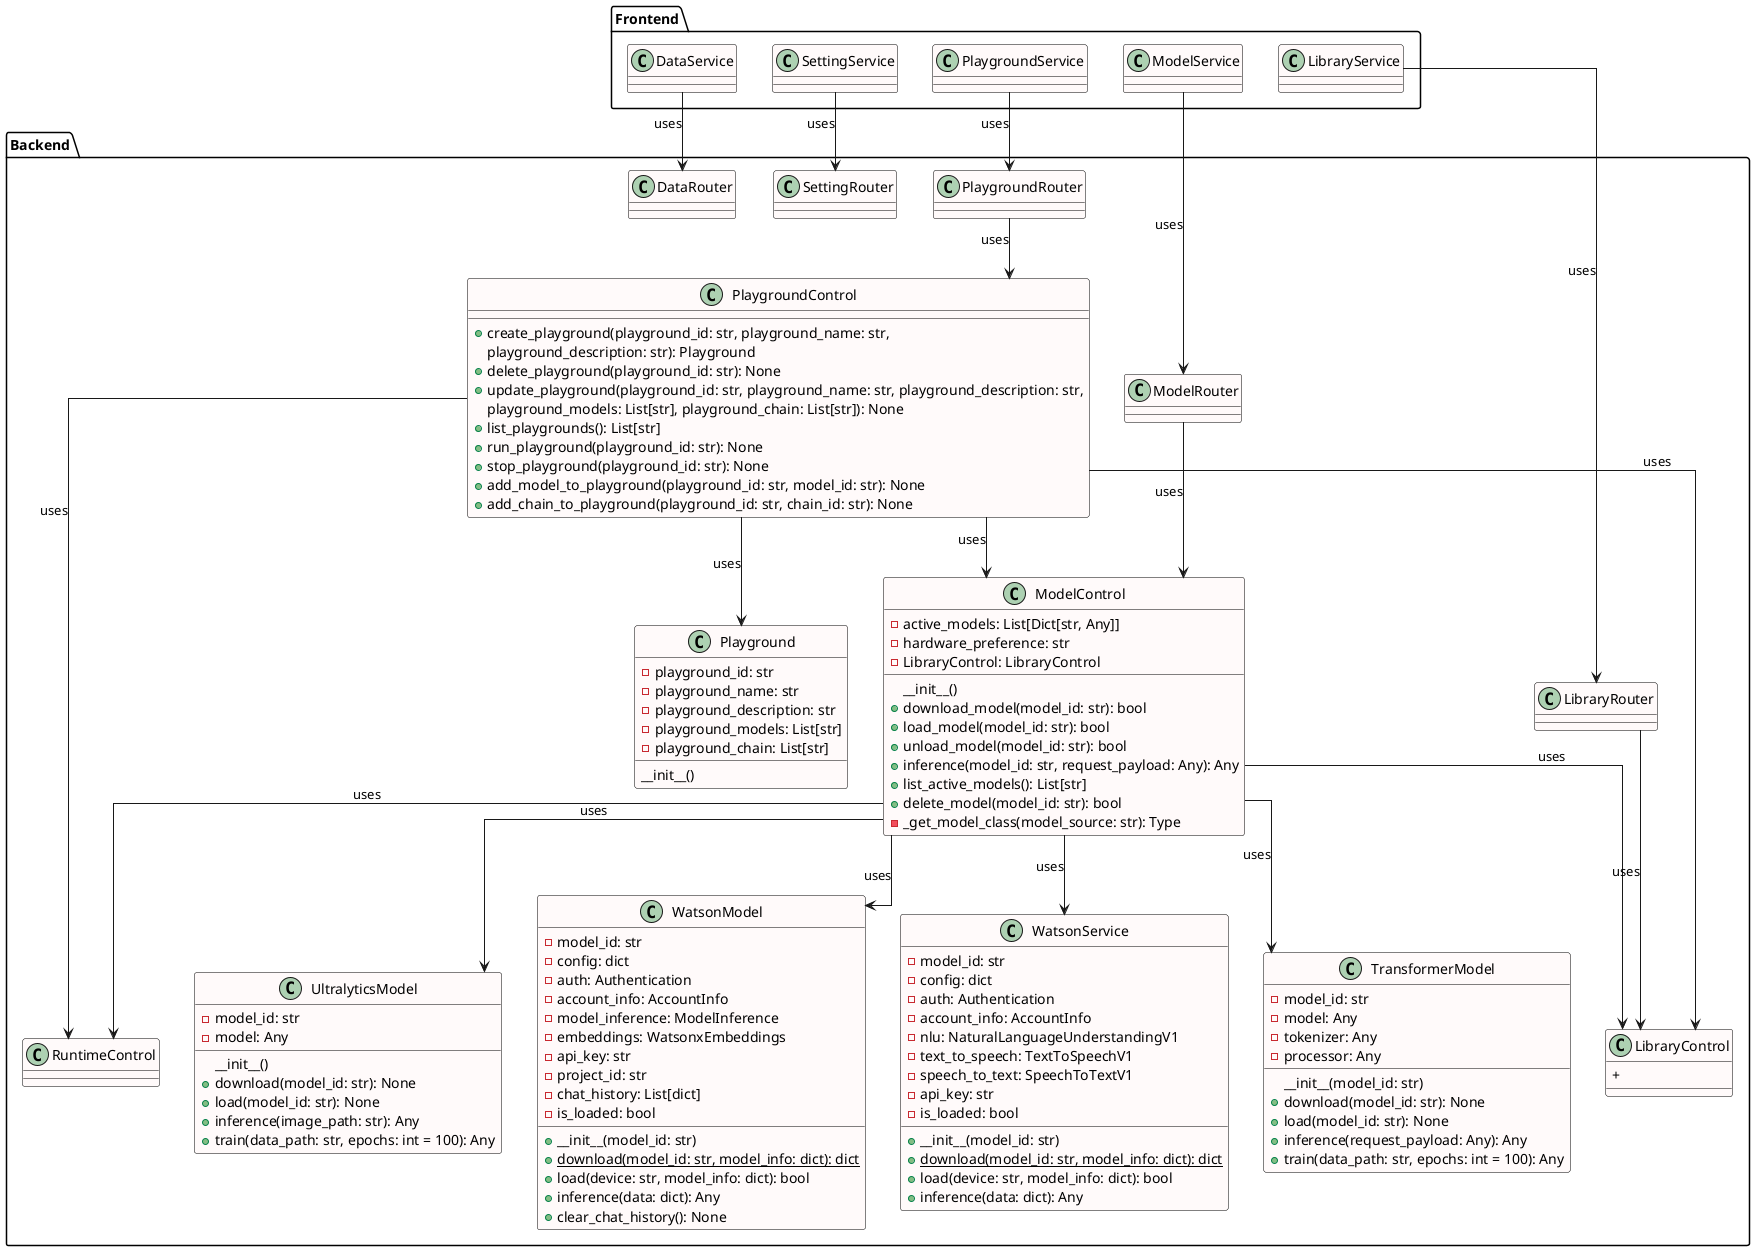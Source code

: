 @startuml Ai Islands
skinparam class {
    BackgroundColor Snow
    BorderColor Black
    FontName Arial
    FontColor Black
    FontStyle Normal
    ArrowThickness 1
}
skinparam linetype ortho
!define RECTANGLE class


' RECTANGLE FastAPI {
' }

package "Backend" {
    RECTANGLE LibraryControl {
        + 
    }

    RECTANGLE PlaygroundControl {

        + create_playground(playground_id: str, playground_name: str, 
        playground_description: str): Playground
        + delete_playground(playground_id: str): None
        + update_playground(playground_id: str, playground_name: str, playground_description: str, 
        playground_models: List[str], playground_chain: List[str]): None
        + list_playgrounds(): List[str]
        + run_playground(playground_id: str): None
        + stop_playground(playground_id: str): None
        + add_model_to_playground(playground_id: str, model_id: str): None
        + add_chain_to_playground(playground_id: str, chain_id: str): None
    }

    RECTANGLE ModelControl {
        - active_models: List[Dict[str, Any]]
        - hardware_preference: str
        - LibraryControl: LibraryControl
        __init__()
        + download_model(model_id: str): bool
        + load_model(model_id: str): bool
        + unload_model(model_id: str): bool
        + inference(model_id: str, request_payload: Any): Any
        + list_active_models(): List[str]
        + delete_model(model_id: str): bool
        - _get_model_class(model_source: str): Type
    }

    RECTANGLE TransformerModel {
        - model_id: str
        - model: Any
        - tokenizer: Any
        - processor: Any
        __init__(model_id: str)
        + download(model_id: str): None
        + load(model_id: str): None
        + inference(request_payload: Any): Any
        + train(data_path: str, epochs: int = 100): Any
    }

    RECTANGLE UltralyticsModel {
        - model_id: str
        - model: Any
        __init__()
        + download(model_id: str): None
        + load(model_id: str): None
        + inference(image_path: str): Any
        + train(data_path: str, epochs: int = 100): Any
    }

    RECTANGLE WatsonModel {
        - model_id: str
        - config: dict
        - auth: Authentication
        - account_info: AccountInfo
        - model_inference: ModelInference
        - embeddings: WatsonxEmbeddings
        - api_key: str
        - project_id: str
        - chat_history: List[dict]
        - is_loaded: bool
        + __init__(model_id: str)
        + {static} download(model_id: str, model_info: dict): dict
        + load(device: str, model_info: dict): bool
        + inference(data: dict): Any
        + clear_chat_history(): None
    }

    RECTANGLE WatsonService {
        - model_id: str
        - config: dict
        - auth: Authentication
        - account_info: AccountInfo
        - nlu: NaturalLanguageUnderstandingV1
        - text_to_speech: TextToSpeechV1
        - speech_to_text: SpeechToTextV1
        - api_key: str
        - is_loaded: bool
        + __init__(model_id: str)
        + {static} download(model_id: str, model_info: dict): dict
        + load(device: str, model_info: dict): bool
        + inference(data: dict): Any
    }

    RECTANGLE Playground {
        - playground_id: str
        - playground_name: str
        - playground_description: str
        - playground_models: List[str]
        - playground_chain: List[str]
        __init__()
    }

    RECTANGLE RuntimeControl {

    }

    RECTANGLE ModelRouter {

    }

    RECTANGLE PlaygroundRouter {

    }

    RECTANGLE SettingRouter {

    }

    RECTANGLE DataRouter {

    }
    RECTANGLE LibraryRouter {

    }
}

ModelControl --> TransformerModel : uses
ModelControl --> UltralyticsModel : uses
ModelControl --> WatsonModel : uses
ModelControl --> WatsonService : uses
ModelControl --> LibraryControl : uses
ModelControl --> RuntimeControl : uses

PlaygroundControl --> Playground : uses
PlaygroundControl --> ModelControl : uses
PlaygroundControl --> LibraryControl : uses
PlaygroundControl --> RuntimeControl : uses

ModelRouter --> ModelControl: uses
PlaygroundRouter --> PlaygroundControl: uses
LibraryRouter --> LibraryControl: uses


package "Frontend" {
    RECTANGLE LibraryService {

    }

    RECTANGLE PlaygroundService {

    }

    RECTANGLE ModelService {

    }
    RECTANGLE DataService {

    }
    RECTANGLE SettingService {

    }
}

LibraryService --> LibraryRouter : uses
PlaygroundService --> PlaygroundRouter : uses
ModelService --> ModelRouter : uses
DataService --> DataRouter : uses
SettingService --> SettingRouter : uses



' FastAPI --> PlaygroundControl : uses
' FastAPI --> LibraryControl : uses
' FastAPI --> ModelControl : uses
@enduml